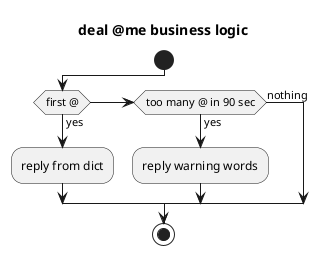@startuml
title deal @me business logic
start
if (first @) then (yes)
  :reply from dict;
elseif (too many @ in 90 sec) then (yes)
  :reply warning words;
else (nothing)
endif
stop
@enduml

@startuml
title first @me business logic
start
if(nature first @) then (yes)
  :return True;
elseif (90 sec time out) then (yes)
  :reset @ times=1;
  :return True;
else (nothing)
  :return False;
endif
stop
@enduml